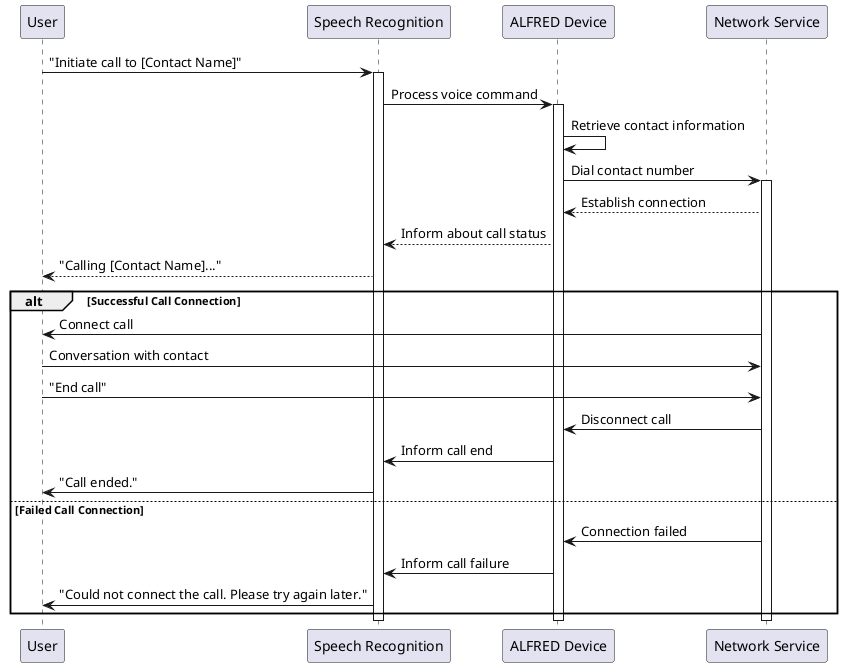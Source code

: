 @startuml
participant User
participant "Speech Recognition" as Speech
participant "ALFRED Device" as Device
participant "Network Service" as Network

User -> Speech: "Initiate call to [Contact Name]"
activate Speech

Speech -> Device: Process voice command
activate Device

Device -> Device: Retrieve contact information
Device -> Network: Dial contact number
activate Network

Network --> Device: Establish connection
Device --> Speech: Inform about call status
Speech --> User: "Calling [Contact Name]..."

alt Successful Call Connection
    Network -> User: Connect call
    User -> Network: Conversation with contact
    User -> Network: "End call"
    Network -> Device: Disconnect call
    Device -> Speech: Inform call end
    Speech -> User: "Call ended."
else Failed Call Connection
    Network -> Device: Connection failed
    Device -> Speech: Inform call failure
    Speech -> User: "Could not connect the call. Please try again later."
end

deactivate Network
deactivate Device
deactivate Speech
@enduml